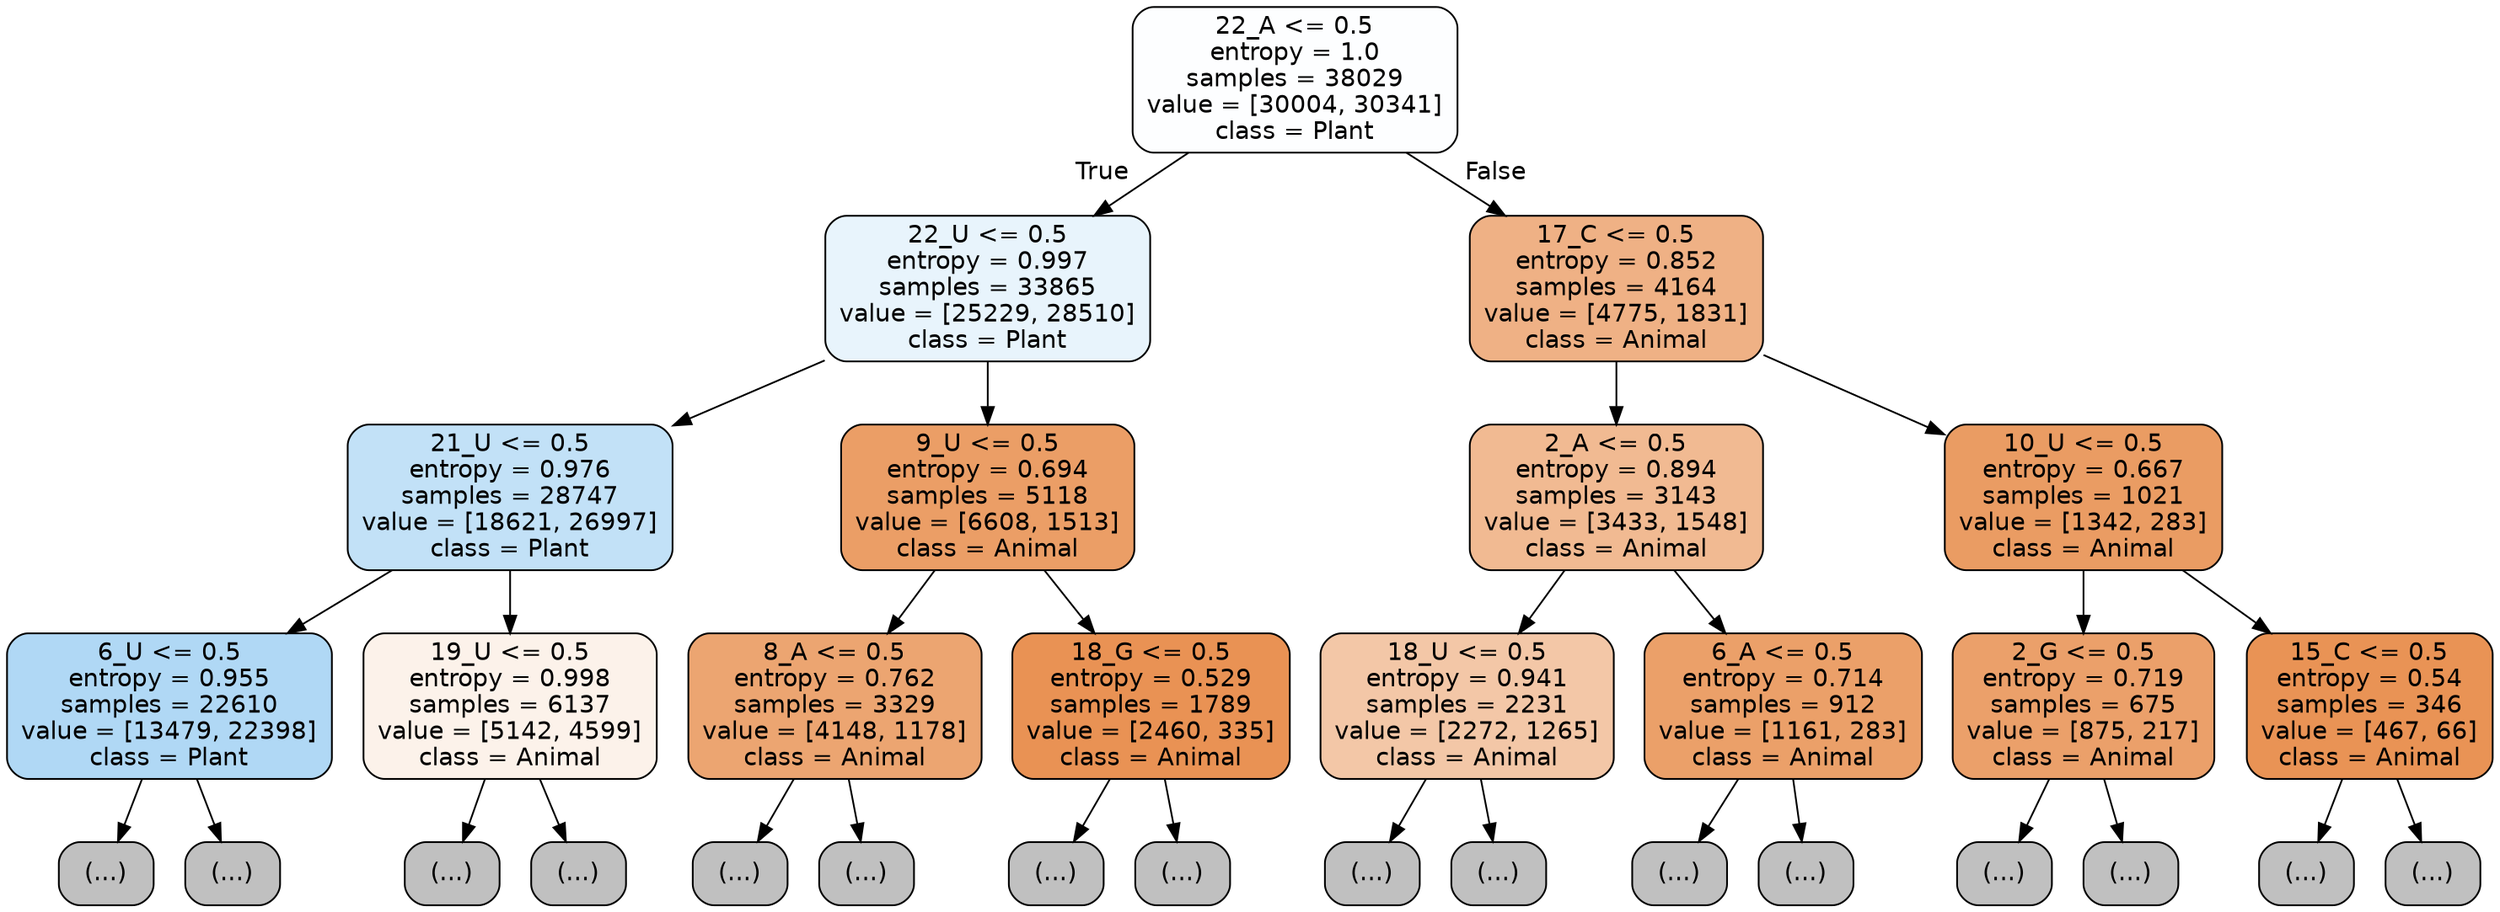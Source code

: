 digraph Tree {
node [shape=box, style="filled, rounded", color="black", fontname="helvetica"] ;
edge [fontname="helvetica"] ;
0 [label="22_A <= 0.5\nentropy = 1.0\nsamples = 38029\nvalue = [30004, 30341]\nclass = Plant", fillcolor="#fdfeff"] ;
1 [label="22_U <= 0.5\nentropy = 0.997\nsamples = 33865\nvalue = [25229, 28510]\nclass = Plant", fillcolor="#e8f4fc"] ;
0 -> 1 [labeldistance=2.5, labelangle=45, headlabel="True"] ;
2 [label="21_U <= 0.5\nentropy = 0.976\nsamples = 28747\nvalue = [18621, 26997]\nclass = Plant", fillcolor="#c2e1f7"] ;
1 -> 2 ;
3 [label="6_U <= 0.5\nentropy = 0.955\nsamples = 22610\nvalue = [13479, 22398]\nclass = Plant", fillcolor="#b0d8f5"] ;
2 -> 3 ;
4 [label="(...)", fillcolor="#C0C0C0"] ;
3 -> 4 ;
7191 [label="(...)", fillcolor="#C0C0C0"] ;
3 -> 7191 ;
9954 [label="19_U <= 0.5\nentropy = 0.998\nsamples = 6137\nvalue = [5142, 4599]\nclass = Animal", fillcolor="#fcf2ea"] ;
2 -> 9954 ;
9955 [label="(...)", fillcolor="#C0C0C0"] ;
9954 -> 9955 ;
12004 [label="(...)", fillcolor="#C0C0C0"] ;
9954 -> 12004 ;
12791 [label="9_U <= 0.5\nentropy = 0.694\nsamples = 5118\nvalue = [6608, 1513]\nclass = Animal", fillcolor="#eb9e66"] ;
1 -> 12791 ;
12792 [label="8_A <= 0.5\nentropy = 0.762\nsamples = 3329\nvalue = [4148, 1178]\nclass = Animal", fillcolor="#eca571"] ;
12791 -> 12792 ;
12793 [label="(...)", fillcolor="#C0C0C0"] ;
12792 -> 12793 ;
13770 [label="(...)", fillcolor="#C0C0C0"] ;
12792 -> 13770 ;
14171 [label="18_G <= 0.5\nentropy = 0.529\nsamples = 1789\nvalue = [2460, 335]\nclass = Animal", fillcolor="#e99254"] ;
12791 -> 14171 ;
14172 [label="(...)", fillcolor="#C0C0C0"] ;
14171 -> 14172 ;
14537 [label="(...)", fillcolor="#C0C0C0"] ;
14171 -> 14537 ;
14688 [label="17_C <= 0.5\nentropy = 0.852\nsamples = 4164\nvalue = [4775, 1831]\nclass = Animal", fillcolor="#efb185"] ;
0 -> 14688 [labeldistance=2.5, labelangle=-45, headlabel="False"] ;
14689 [label="2_A <= 0.5\nentropy = 0.894\nsamples = 3143\nvalue = [3433, 1548]\nclass = Animal", fillcolor="#f1ba92"] ;
14688 -> 14689 ;
14690 [label="18_U <= 0.5\nentropy = 0.941\nsamples = 2231\nvalue = [2272, 1265]\nclass = Animal", fillcolor="#f3c7a7"] ;
14689 -> 14690 ;
14691 [label="(...)", fillcolor="#C0C0C0"] ;
14690 -> 14691 ;
15446 [label="(...)", fillcolor="#C0C0C0"] ;
14690 -> 15446 ;
15731 [label="6_A <= 0.5\nentropy = 0.714\nsamples = 912\nvalue = [1161, 283]\nclass = Animal", fillcolor="#eba069"] ;
14689 -> 15731 ;
15732 [label="(...)", fillcolor="#C0C0C0"] ;
15731 -> 15732 ;
16001 [label="(...)", fillcolor="#C0C0C0"] ;
15731 -> 16001 ;
16090 [label="10_U <= 0.5\nentropy = 0.667\nsamples = 1021\nvalue = [1342, 283]\nclass = Animal", fillcolor="#ea9c63"] ;
14688 -> 16090 ;
16091 [label="2_G <= 0.5\nentropy = 0.719\nsamples = 675\nvalue = [875, 217]\nclass = Animal", fillcolor="#eba06a"] ;
16090 -> 16091 ;
16092 [label="(...)", fillcolor="#C0C0C0"] ;
16091 -> 16092 ;
16301 [label="(...)", fillcolor="#C0C0C0"] ;
16091 -> 16301 ;
16396 [label="15_C <= 0.5\nentropy = 0.54\nsamples = 346\nvalue = [467, 66]\nclass = Animal", fillcolor="#e99355"] ;
16090 -> 16396 ;
16397 [label="(...)", fillcolor="#C0C0C0"] ;
16396 -> 16397 ;
16480 [label="(...)", fillcolor="#C0C0C0"] ;
16396 -> 16480 ;
}